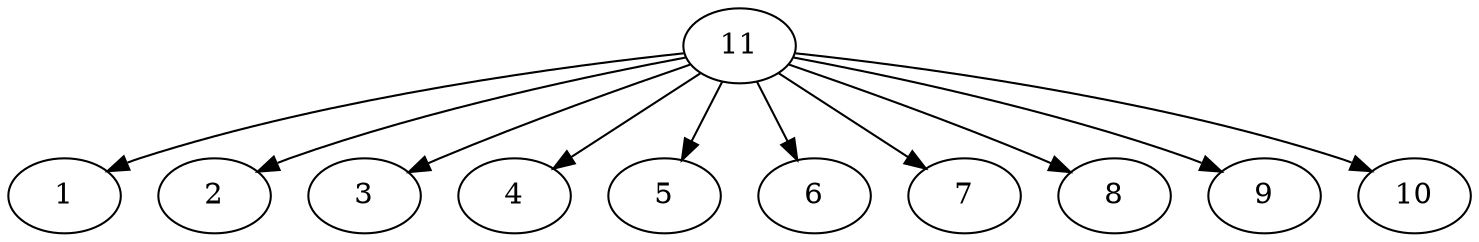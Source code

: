 strict digraph {
11;
1;
2;
3;
4;
5;
6;
7;
8;
9;
10;
11 -> 1;
11 -> 2;
11 -> 3;
11 -> 4;
11 -> 5;
11 -> 6;
11 -> 7;
11 -> 8;
11 -> 9;
11 -> 10;
}
